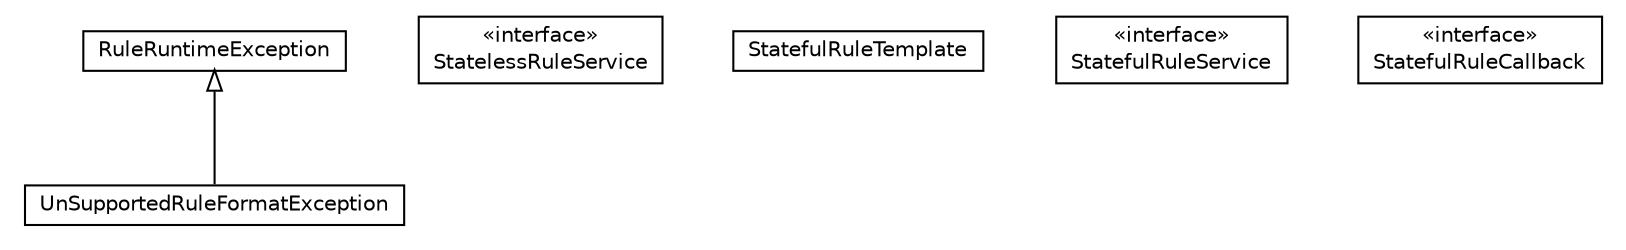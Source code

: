 #!/usr/local/bin/dot
#
# Class diagram 
# Generated by UMLGraph version R5_6_6-8-g8d7759 (http://www.umlgraph.org/)
#

digraph G {
	edge [fontname="Helvetica",fontsize=10,labelfontname="Helvetica",labelfontsize=10];
	node [fontname="Helvetica",fontsize=10,shape=plaintext];
	nodesep=0.25;
	ranksep=0.5;
	// org.dayatang.rule.UnSupportedRuleFormatException
	c9125 [label=<<table title="org.dayatang.rule.UnSupportedRuleFormatException" border="0" cellborder="1" cellspacing="0" cellpadding="2" port="p" href="./UnSupportedRuleFormatException.html">
		<tr><td><table border="0" cellspacing="0" cellpadding="1">
<tr><td align="center" balign="center"> UnSupportedRuleFormatException </td></tr>
		</table></td></tr>
		</table>>, URL="./UnSupportedRuleFormatException.html", fontname="Helvetica", fontcolor="black", fontsize=10.0];
	// org.dayatang.rule.StatelessRuleService
	c9126 [label=<<table title="org.dayatang.rule.StatelessRuleService" border="0" cellborder="1" cellspacing="0" cellpadding="2" port="p" href="./StatelessRuleService.html">
		<tr><td><table border="0" cellspacing="0" cellpadding="1">
<tr><td align="center" balign="center"> &#171;interface&#187; </td></tr>
<tr><td align="center" balign="center"> StatelessRuleService </td></tr>
		</table></td></tr>
		</table>>, URL="./StatelessRuleService.html", fontname="Helvetica", fontcolor="black", fontsize=10.0];
	// org.dayatang.rule.StatefulRuleTemplate
	c9127 [label=<<table title="org.dayatang.rule.StatefulRuleTemplate" border="0" cellborder="1" cellspacing="0" cellpadding="2" port="p" href="./StatefulRuleTemplate.html">
		<tr><td><table border="0" cellspacing="0" cellpadding="1">
<tr><td align="center" balign="center"> StatefulRuleTemplate </td></tr>
		</table></td></tr>
		</table>>, URL="./StatefulRuleTemplate.html", fontname="Helvetica", fontcolor="black", fontsize=10.0];
	// org.dayatang.rule.StatefulRuleService
	c9128 [label=<<table title="org.dayatang.rule.StatefulRuleService" border="0" cellborder="1" cellspacing="0" cellpadding="2" port="p" href="./StatefulRuleService.html">
		<tr><td><table border="0" cellspacing="0" cellpadding="1">
<tr><td align="center" balign="center"> &#171;interface&#187; </td></tr>
<tr><td align="center" balign="center"> StatefulRuleService </td></tr>
		</table></td></tr>
		</table>>, URL="./StatefulRuleService.html", fontname="Helvetica", fontcolor="black", fontsize=10.0];
	// org.dayatang.rule.StatefulRuleCallback
	c9129 [label=<<table title="org.dayatang.rule.StatefulRuleCallback" border="0" cellborder="1" cellspacing="0" cellpadding="2" port="p" href="./StatefulRuleCallback.html">
		<tr><td><table border="0" cellspacing="0" cellpadding="1">
<tr><td align="center" balign="center"> &#171;interface&#187; </td></tr>
<tr><td align="center" balign="center"> StatefulRuleCallback </td></tr>
		</table></td></tr>
		</table>>, URL="./StatefulRuleCallback.html", fontname="Helvetica", fontcolor="black", fontsize=10.0];
	// org.dayatang.rule.RuleRuntimeException
	c9130 [label=<<table title="org.dayatang.rule.RuleRuntimeException" border="0" cellborder="1" cellspacing="0" cellpadding="2" port="p" href="./RuleRuntimeException.html">
		<tr><td><table border="0" cellspacing="0" cellpadding="1">
<tr><td align="center" balign="center"> RuleRuntimeException </td></tr>
		</table></td></tr>
		</table>>, URL="./RuleRuntimeException.html", fontname="Helvetica", fontcolor="black", fontsize=10.0];
	//org.dayatang.rule.UnSupportedRuleFormatException extends org.dayatang.rule.RuleRuntimeException
	c9130:p -> c9125:p [dir=back,arrowtail=empty];
}


